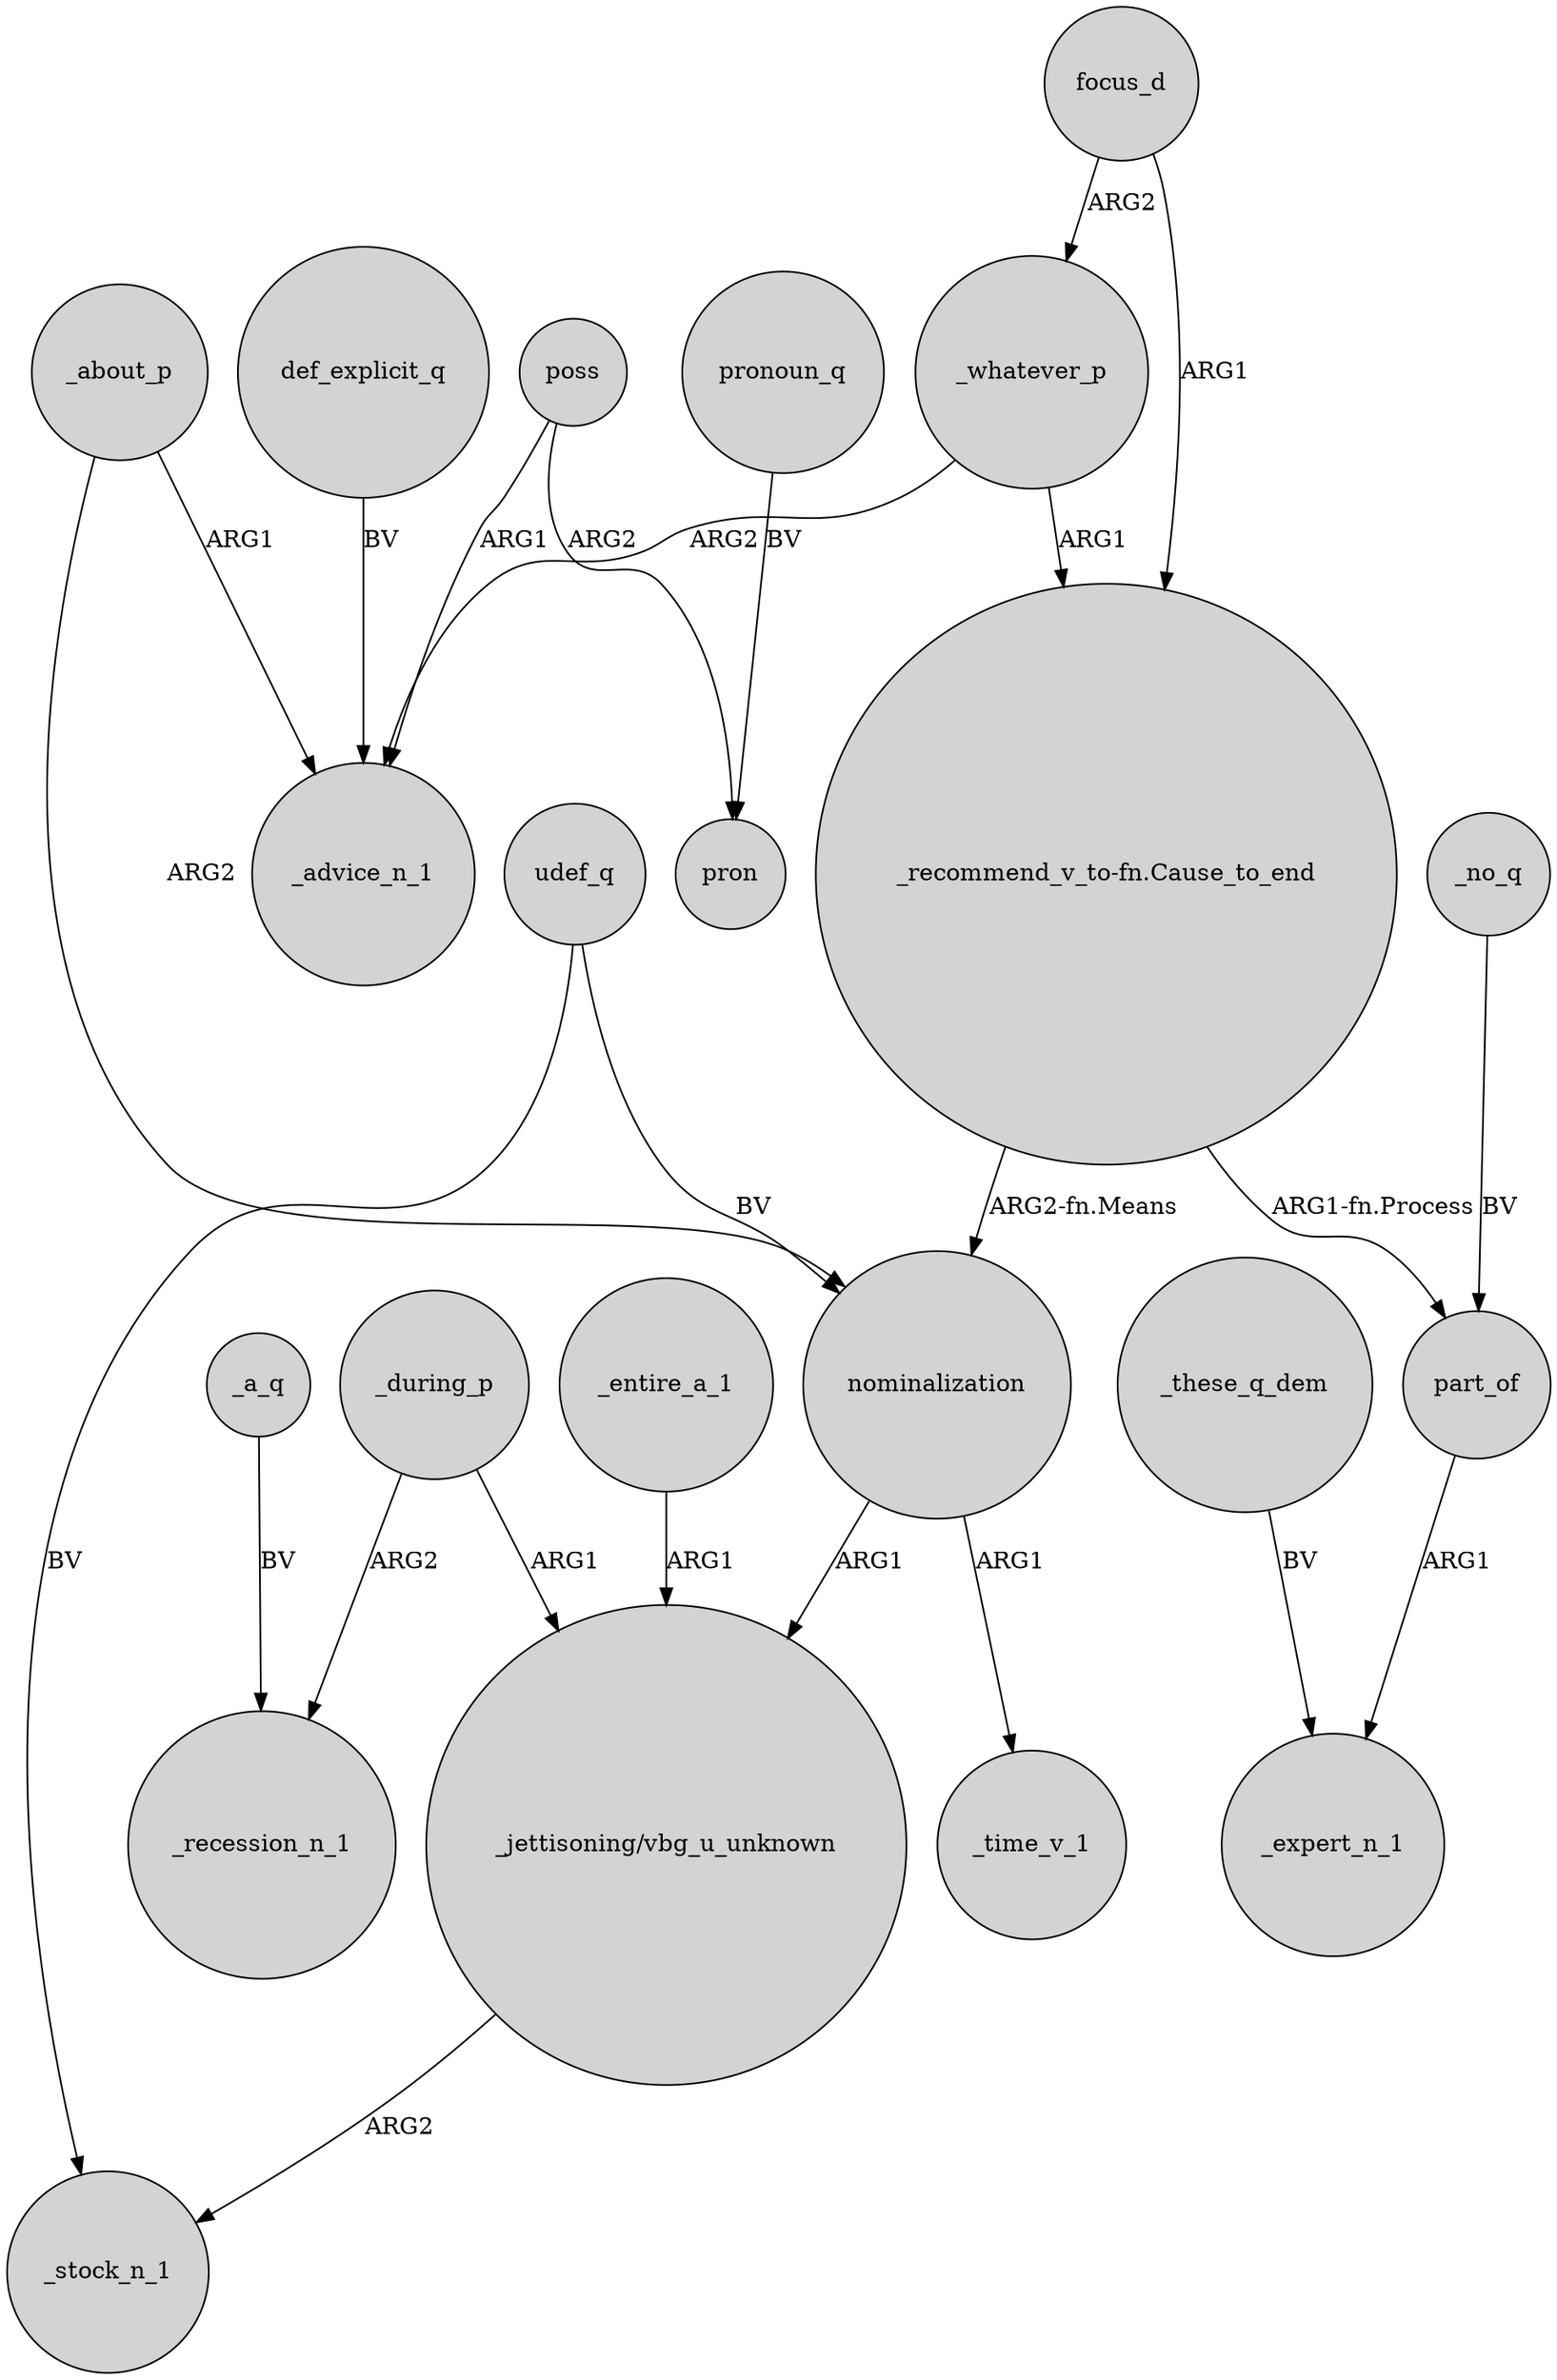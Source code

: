 digraph {
	node [shape=circle style=filled]
	"_recommend_v_to-fn.Cause_to_end" -> nominalization [label="ARG2-fn.Means"]
	_about_p -> _advice_n_1 [label=ARG1]
	_during_p -> "_jettisoning/vbg_u_unknown" [label=ARG1]
	udef_q -> nominalization [label=BV]
	def_explicit_q -> _advice_n_1 [label=BV]
	focus_d -> "_recommend_v_to-fn.Cause_to_end" [label=ARG1]
	nominalization -> _time_v_1 [label=ARG1]
	_about_p -> nominalization [label=ARG2]
	_entire_a_1 -> "_jettisoning/vbg_u_unknown" [label=ARG1]
	poss -> _advice_n_1 [label=ARG1]
	"_recommend_v_to-fn.Cause_to_end" -> part_of [label="ARG1-fn.Process"]
	_whatever_p -> _advice_n_1 [label=ARG2]
	pronoun_q -> pron [label=BV]
	part_of -> _expert_n_1 [label=ARG1]
	udef_q -> _stock_n_1 [label=BV]
	poss -> pron [label=ARG2]
	"_jettisoning/vbg_u_unknown" -> _stock_n_1 [label=ARG2]
	_a_q -> _recession_n_1 [label=BV]
	_whatever_p -> "_recommend_v_to-fn.Cause_to_end" [label=ARG1]
	_during_p -> _recession_n_1 [label=ARG2]
	_these_q_dem -> _expert_n_1 [label=BV]
	focus_d -> _whatever_p [label=ARG2]
	_no_q -> part_of [label=BV]
	nominalization -> "_jettisoning/vbg_u_unknown" [label=ARG1]
}
